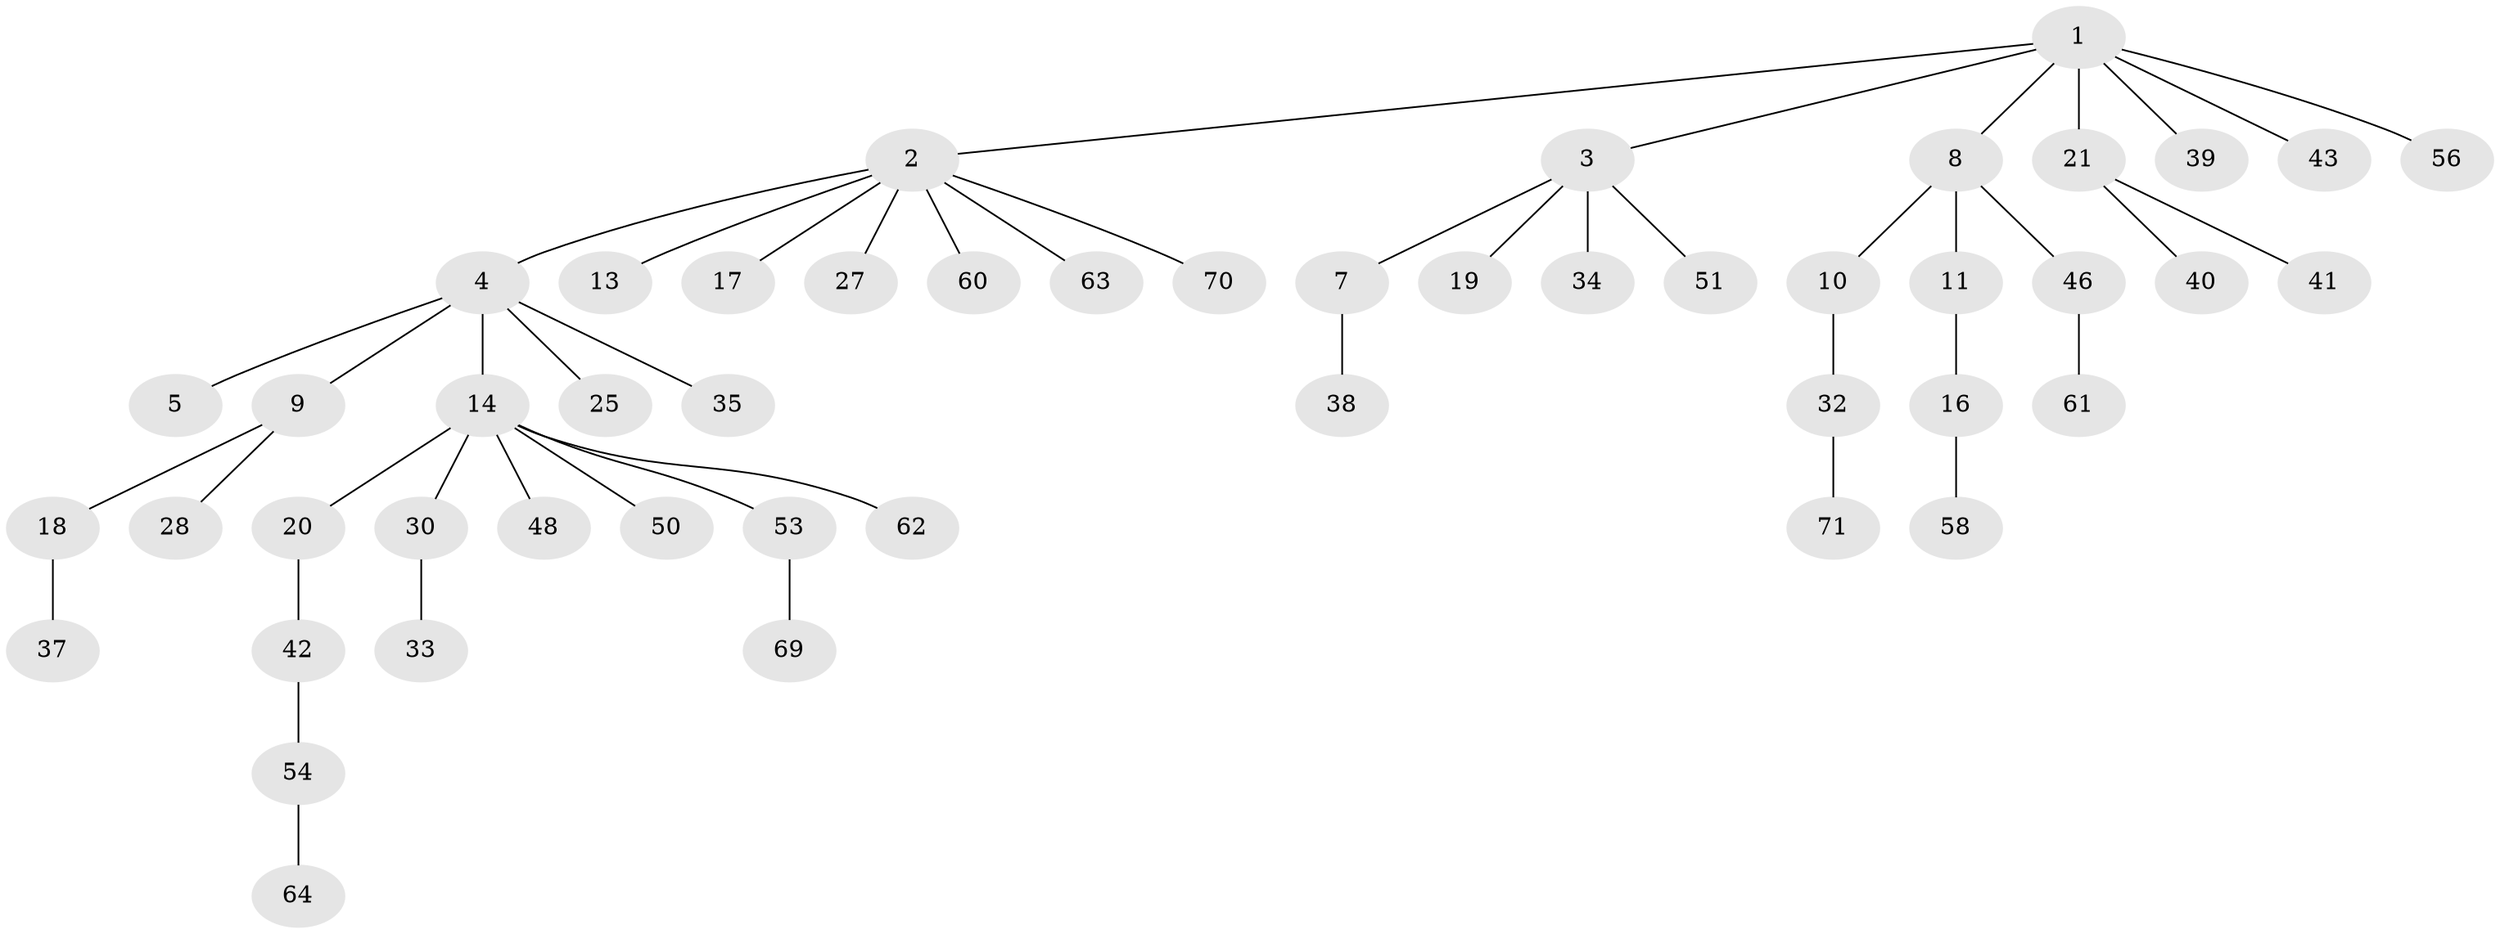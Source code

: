 // original degree distribution, {7: 0.028169014084507043, 5: 0.056338028169014086, 2: 0.36619718309859156, 4: 0.04225352112676056, 1: 0.4647887323943662, 3: 0.04225352112676056}
// Generated by graph-tools (version 1.1) at 2025/42/03/06/25 10:42:05]
// undirected, 49 vertices, 48 edges
graph export_dot {
graph [start="1"]
  node [color=gray90,style=filled];
  1 [super="+49"];
  2 [super="+6"];
  3 [super="+15"];
  4 [super="+45"];
  5 [super="+52"];
  7 [super="+22"];
  8 [super="+24"];
  9 [super="+12"];
  10 [super="+23"];
  11;
  13;
  14 [super="+26"];
  16 [super="+66"];
  17 [super="+29"];
  18 [super="+47"];
  19;
  20;
  21 [super="+36"];
  25;
  27;
  28;
  30 [super="+31"];
  32 [super="+57"];
  33 [super="+44"];
  34;
  35;
  37 [super="+68"];
  38;
  39;
  40;
  41;
  42;
  43;
  46;
  48;
  50 [super="+59"];
  51;
  53 [super="+67"];
  54 [super="+55"];
  56;
  58;
  60;
  61;
  62;
  63 [super="+65"];
  64;
  69;
  70;
  71;
  1 -- 2;
  1 -- 3;
  1 -- 8;
  1 -- 21;
  1 -- 39;
  1 -- 43;
  1 -- 56;
  2 -- 4;
  2 -- 13;
  2 -- 60;
  2 -- 17;
  2 -- 70;
  2 -- 27;
  2 -- 63;
  3 -- 7;
  3 -- 19;
  3 -- 34;
  3 -- 51;
  4 -- 5;
  4 -- 9;
  4 -- 14;
  4 -- 25;
  4 -- 35;
  7 -- 38;
  8 -- 10;
  8 -- 11;
  8 -- 46;
  9 -- 18;
  9 -- 28;
  10 -- 32;
  11 -- 16;
  14 -- 20;
  14 -- 30;
  14 -- 50;
  14 -- 48;
  14 -- 62;
  14 -- 53;
  16 -- 58;
  18 -- 37;
  20 -- 42;
  21 -- 41;
  21 -- 40;
  30 -- 33;
  32 -- 71;
  42 -- 54;
  46 -- 61;
  53 -- 69;
  54 -- 64;
}
